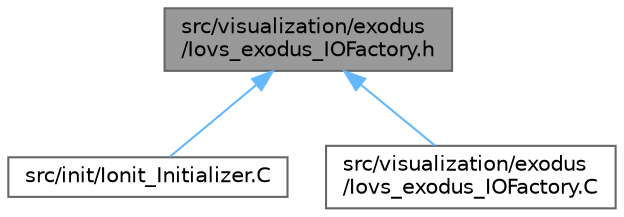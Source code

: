 digraph "src/visualization/exodus/Iovs_exodus_IOFactory.h"
{
 // INTERACTIVE_SVG=YES
 // LATEX_PDF_SIZE
  bgcolor="transparent";
  edge [fontname=Helvetica,fontsize=10,labelfontname=Helvetica,labelfontsize=10];
  node [fontname=Helvetica,fontsize=10,shape=box,height=0.2,width=0.4];
  Node1 [id="Node000001",label="src/visualization/exodus\l/Iovs_exodus_IOFactory.h",height=0.2,width=0.4,color="gray40", fillcolor="grey60", style="filled", fontcolor="black",tooltip=" "];
  Node1 -> Node2 [id="edge1_Node000001_Node000002",dir="back",color="steelblue1",style="solid",tooltip=" "];
  Node2 [id="Node000002",label="src/init/Ionit_Initializer.C",height=0.2,width=0.4,color="grey40", fillcolor="white", style="filled",URL="$Ionit__Initializer_8C.html",tooltip=" "];
  Node1 -> Node3 [id="edge2_Node000001_Node000003",dir="back",color="steelblue1",style="solid",tooltip=" "];
  Node3 [id="Node000003",label="src/visualization/exodus\l/Iovs_exodus_IOFactory.C",height=0.2,width=0.4,color="grey40", fillcolor="white", style="filled",URL="$Iovs__exodus__IOFactory_8C.html",tooltip=" "];
}
